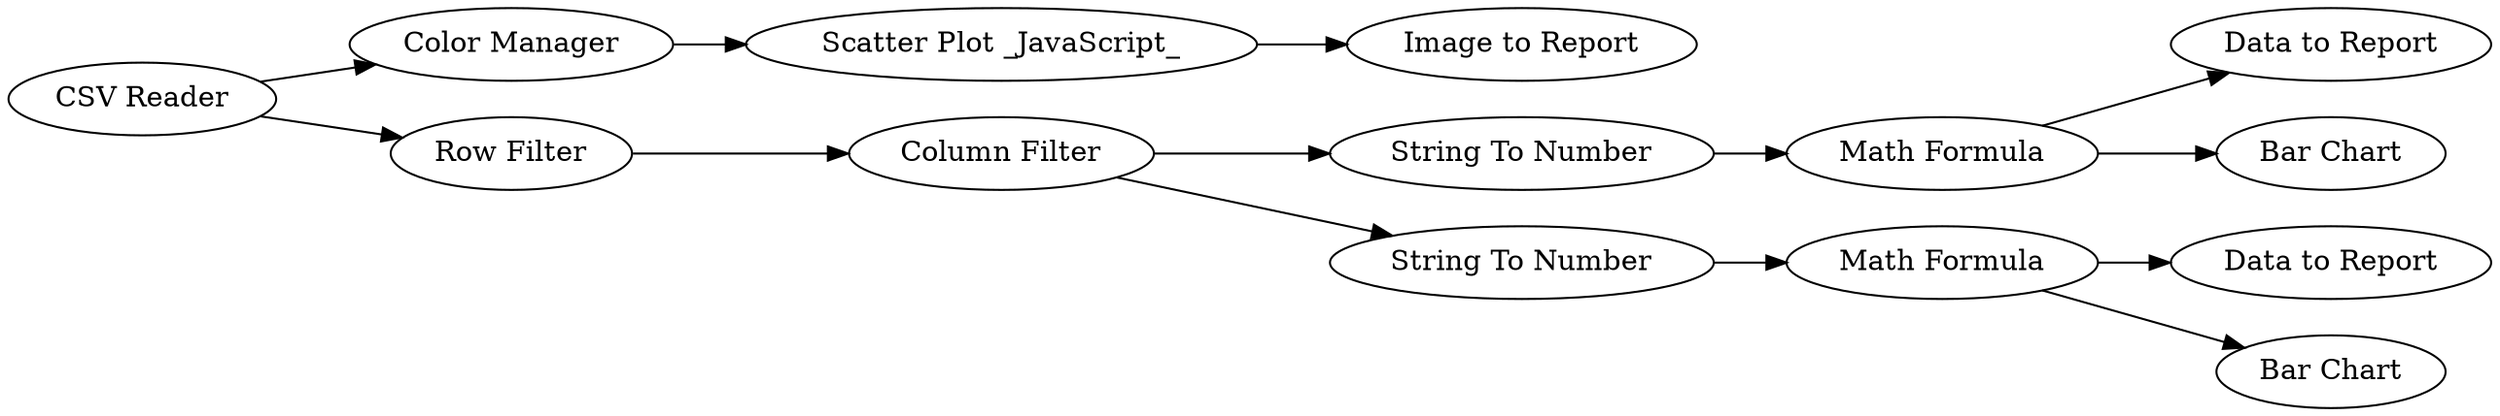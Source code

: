 digraph {
	"6631968100335279785_10" [label="Data to Report"]
	"6631968100335279785_25" [label="Bar Chart"]
	"6631968100335279785_20" [label="Math Formula"]
	"6631968100335279785_11" [label="Column Filter"]
	"6631968100335279785_17" [label="Image to Report"]
	"6631968100335279785_16" [label="Color Manager"]
	"6631968100335279785_21" [label="String To Number"]
	"6631968100335279785_9" [label="Row Filter"]
	"6631968100335279785_24" [label="Data to Report"]
	"6631968100335279785_14" [label="Scatter Plot _JavaScript_"]
	"6631968100335279785_26" [label="Bar Chart"]
	"6631968100335279785_23" [label="Math Formula"]
	"6631968100335279785_22" [label="String To Number"]
	"6631968100335279785_19" [label="CSV Reader"]
	"6631968100335279785_23" -> "6631968100335279785_26"
	"6631968100335279785_19" -> "6631968100335279785_16"
	"6631968100335279785_9" -> "6631968100335279785_11"
	"6631968100335279785_23" -> "6631968100335279785_24"
	"6631968100335279785_11" -> "6631968100335279785_22"
	"6631968100335279785_19" -> "6631968100335279785_9"
	"6631968100335279785_14" -> "6631968100335279785_17"
	"6631968100335279785_22" -> "6631968100335279785_23"
	"6631968100335279785_20" -> "6631968100335279785_25"
	"6631968100335279785_21" -> "6631968100335279785_20"
	"6631968100335279785_20" -> "6631968100335279785_10"
	"6631968100335279785_11" -> "6631968100335279785_21"
	"6631968100335279785_16" -> "6631968100335279785_14"
	rankdir=LR
}
